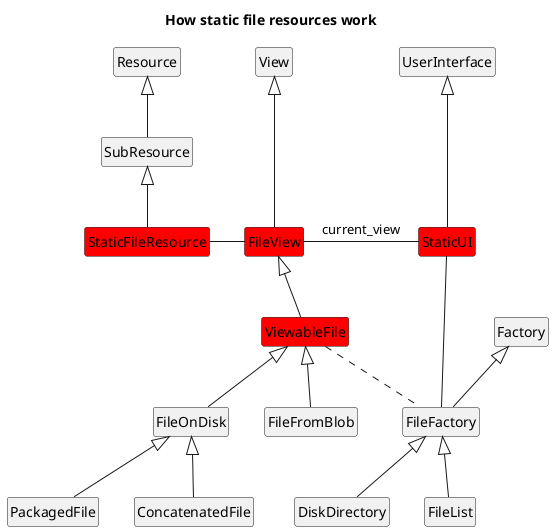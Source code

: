 @startuml

title How static file resources work

hide members
hide circle

class StaticFileResource #red
class FileView #red
class StaticUI #red
class ViewableFile #red

SubResource -up-|> Resource
StaticFileResource -up-|> SubResource
StaticFileResource -right- FileView
FileView -up--|> View
StaticUI -up--|> UserInterface
FileView -right- StaticUI : current_view
ViewableFile -up-|> FileView
FileOnDisk -up-|> ViewableFile
FileFromBlob -up-|> ViewableFile
PackagedFile -up-|> FileOnDisk
ConcatenatedFile -up-|> FileOnDisk

ViewableFile .right. FileFactory

StaticUI --- FileFactory
FileFactory -up-|> Factory
DiskDirectory -up-|> FileFactory
FileList -up-|> FileFactory

@enduml